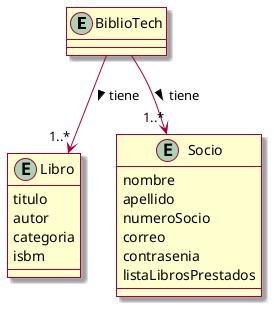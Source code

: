 @startuml
top to bottom direction
skin rose

Entity BiblioTech {
}
Entity Libro {
titulo
autor
categoria
isbm
}
Entity Socio{
nombre
apellido
numeroSocio
correo
contrasenia
listaLibrosPrestados
}

BiblioTech --> "1..*" Socio: tiene >
BiblioTech --> "1..*" Libro: tiene >

@enduml


